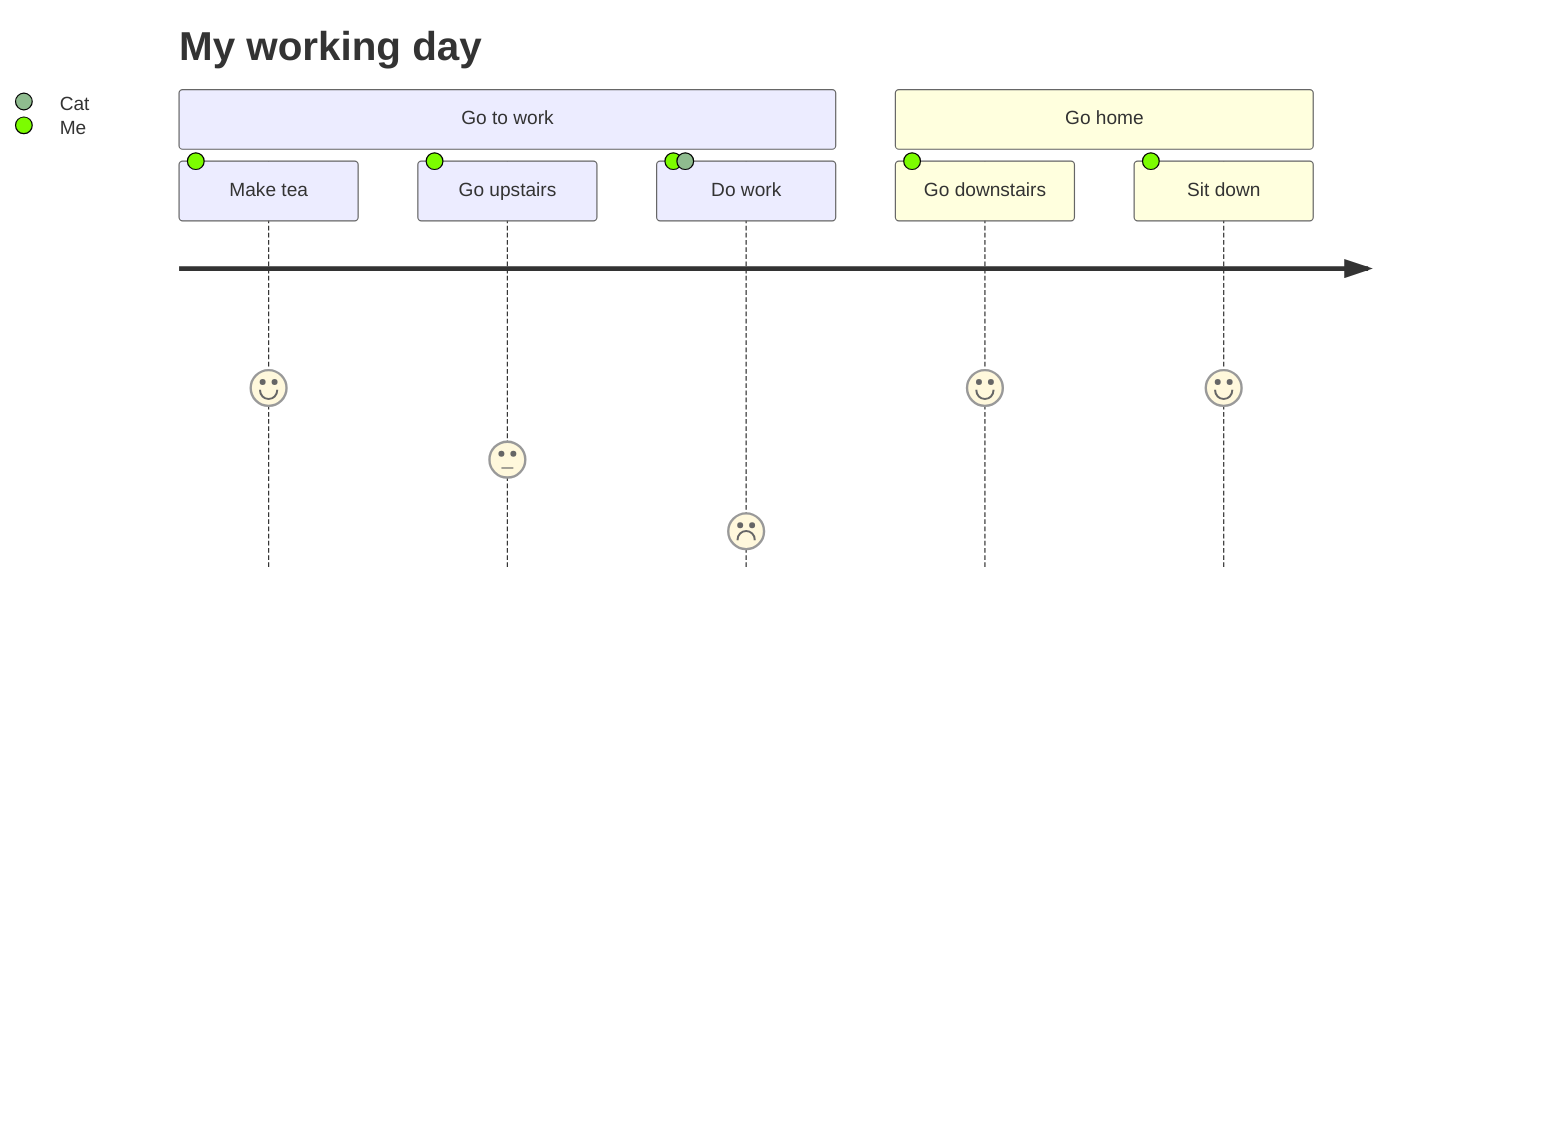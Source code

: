 journey
    title My working day
    section Go to work
        Make tea: 5: Me
        Go upstairs: 3: Me
        Do work: 1: Me, Cat
    section Go home
        Go downstairs: 5: Me
        Sit down: 5: Me
